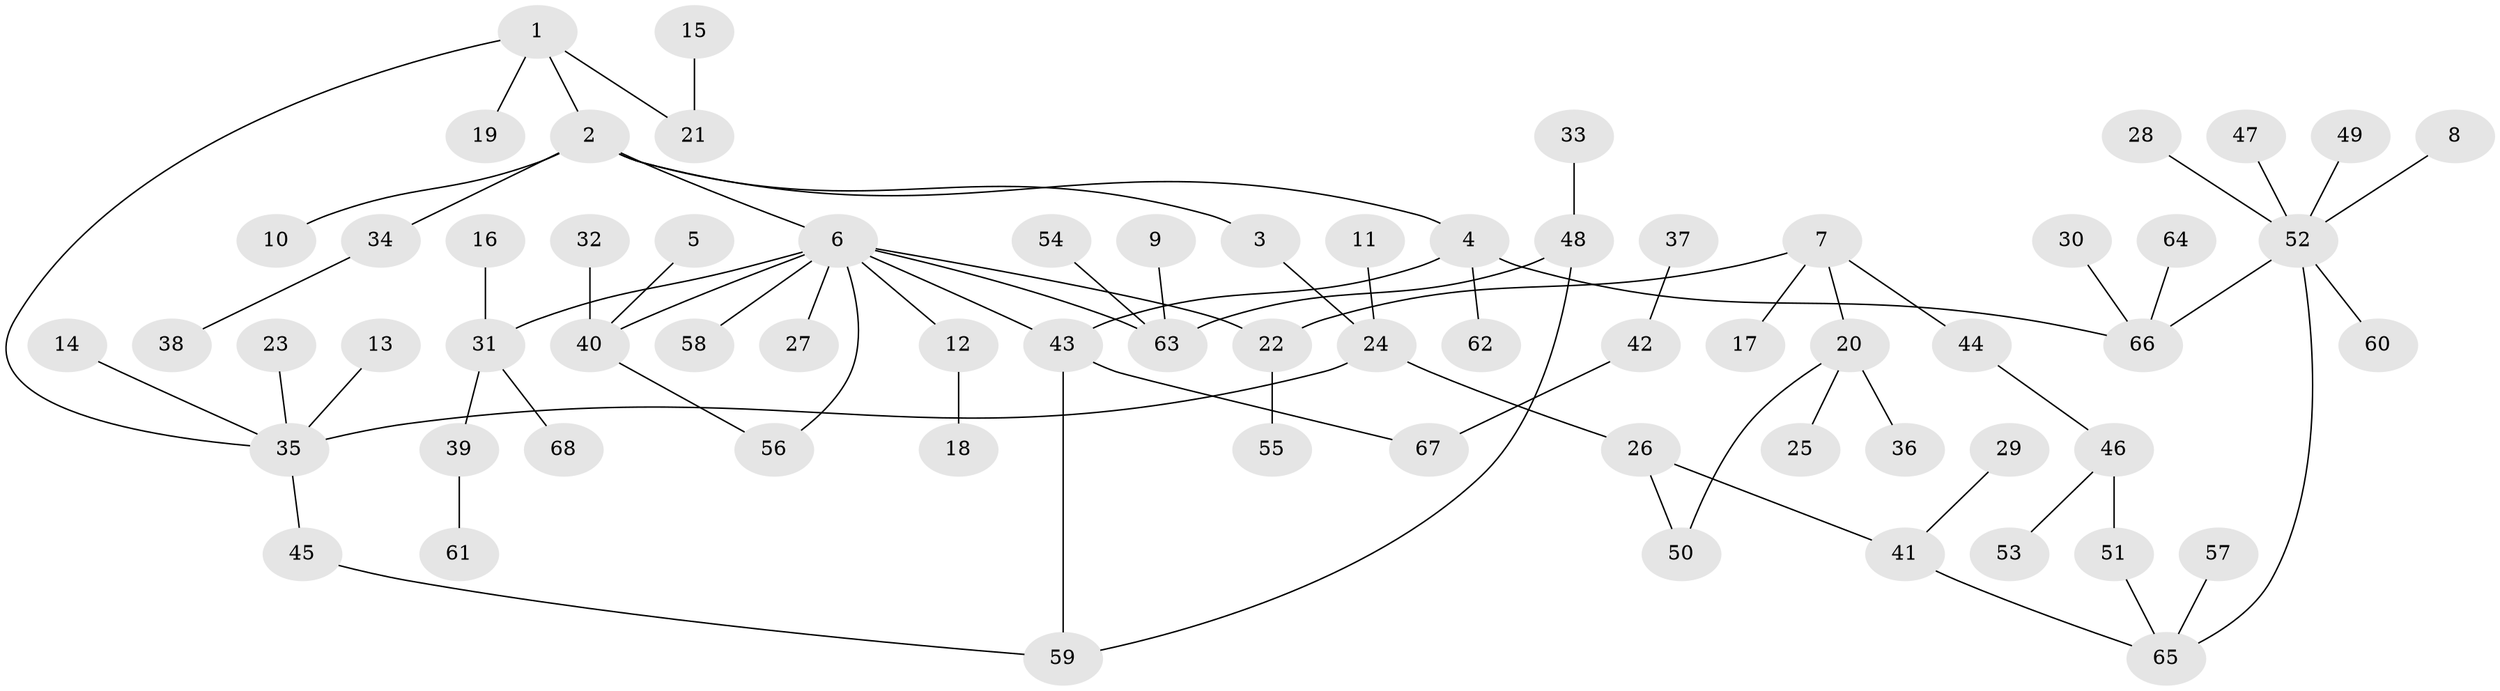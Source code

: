// original degree distribution, {3: 0.16296296296296298, 9: 0.007407407407407408, 5: 0.02962962962962963, 2: 0.25925925925925924, 4: 0.07407407407407407, 1: 0.4444444444444444, 6: 0.014814814814814815, 7: 0.007407407407407408}
// Generated by graph-tools (version 1.1) at 2025/49/03/09/25 03:49:16]
// undirected, 68 vertices, 75 edges
graph export_dot {
graph [start="1"]
  node [color=gray90,style=filled];
  1;
  2;
  3;
  4;
  5;
  6;
  7;
  8;
  9;
  10;
  11;
  12;
  13;
  14;
  15;
  16;
  17;
  18;
  19;
  20;
  21;
  22;
  23;
  24;
  25;
  26;
  27;
  28;
  29;
  30;
  31;
  32;
  33;
  34;
  35;
  36;
  37;
  38;
  39;
  40;
  41;
  42;
  43;
  44;
  45;
  46;
  47;
  48;
  49;
  50;
  51;
  52;
  53;
  54;
  55;
  56;
  57;
  58;
  59;
  60;
  61;
  62;
  63;
  64;
  65;
  66;
  67;
  68;
  1 -- 2 [weight=1.0];
  1 -- 19 [weight=1.0];
  1 -- 21 [weight=1.0];
  1 -- 35 [weight=1.0];
  2 -- 3 [weight=1.0];
  2 -- 4 [weight=1.0];
  2 -- 6 [weight=1.0];
  2 -- 10 [weight=1.0];
  2 -- 34 [weight=1.0];
  3 -- 24 [weight=1.0];
  4 -- 43 [weight=1.0];
  4 -- 62 [weight=1.0];
  4 -- 66 [weight=1.0];
  5 -- 40 [weight=1.0];
  6 -- 12 [weight=1.0];
  6 -- 22 [weight=1.0];
  6 -- 27 [weight=1.0];
  6 -- 31 [weight=1.0];
  6 -- 40 [weight=1.0];
  6 -- 43 [weight=1.0];
  6 -- 56 [weight=1.0];
  6 -- 58 [weight=1.0];
  6 -- 63 [weight=1.0];
  7 -- 17 [weight=1.0];
  7 -- 20 [weight=1.0];
  7 -- 22 [weight=1.0];
  7 -- 44 [weight=1.0];
  8 -- 52 [weight=1.0];
  9 -- 63 [weight=1.0];
  11 -- 24 [weight=1.0];
  12 -- 18 [weight=1.0];
  13 -- 35 [weight=1.0];
  14 -- 35 [weight=1.0];
  15 -- 21 [weight=1.0];
  16 -- 31 [weight=1.0];
  20 -- 25 [weight=1.0];
  20 -- 36 [weight=1.0];
  20 -- 50 [weight=1.0];
  22 -- 55 [weight=1.0];
  23 -- 35 [weight=1.0];
  24 -- 26 [weight=1.0];
  24 -- 35 [weight=1.0];
  26 -- 41 [weight=1.0];
  26 -- 50 [weight=1.0];
  28 -- 52 [weight=1.0];
  29 -- 41 [weight=1.0];
  30 -- 66 [weight=1.0];
  31 -- 39 [weight=1.0];
  31 -- 68 [weight=1.0];
  32 -- 40 [weight=1.0];
  33 -- 48 [weight=1.0];
  34 -- 38 [weight=1.0];
  35 -- 45 [weight=1.0];
  37 -- 42 [weight=1.0];
  39 -- 61 [weight=1.0];
  40 -- 56 [weight=1.0];
  41 -- 65 [weight=1.0];
  42 -- 67 [weight=1.0];
  43 -- 59 [weight=1.0];
  43 -- 67 [weight=1.0];
  44 -- 46 [weight=1.0];
  45 -- 59 [weight=1.0];
  46 -- 51 [weight=1.0];
  46 -- 53 [weight=1.0];
  47 -- 52 [weight=1.0];
  48 -- 59 [weight=1.0];
  48 -- 63 [weight=1.0];
  49 -- 52 [weight=1.0];
  51 -- 65 [weight=1.0];
  52 -- 60 [weight=1.0];
  52 -- 65 [weight=1.0];
  52 -- 66 [weight=1.0];
  54 -- 63 [weight=1.0];
  57 -- 65 [weight=1.0];
  64 -- 66 [weight=1.0];
}
